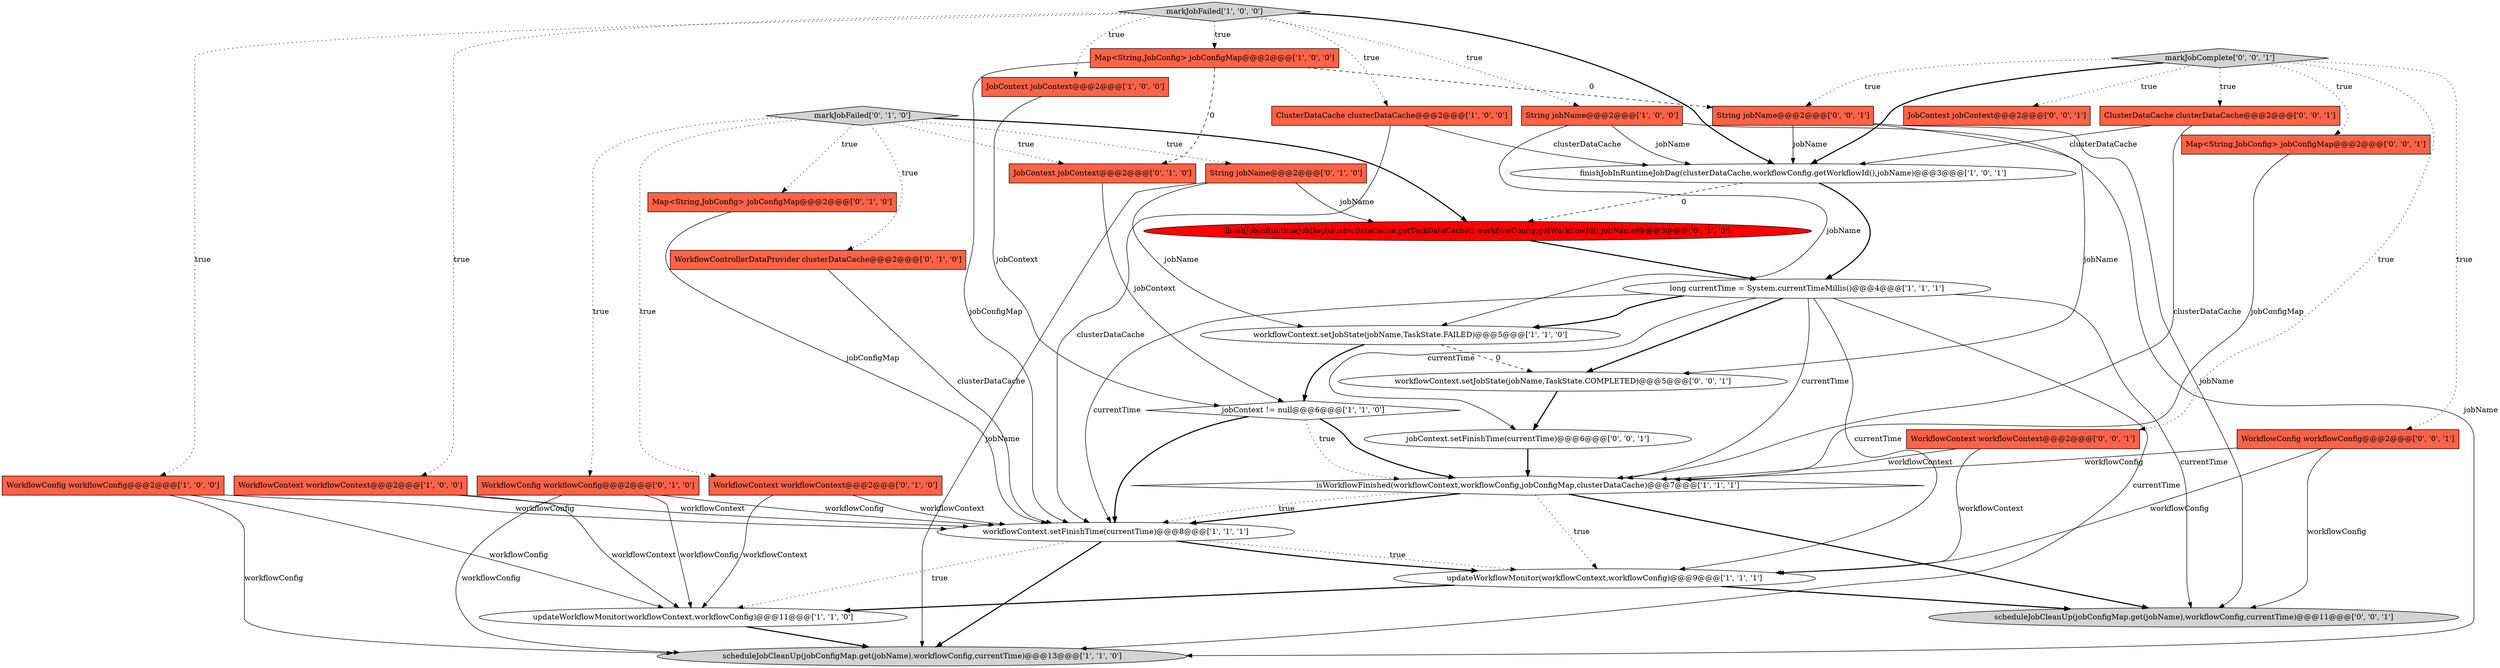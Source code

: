 digraph {
12 [style = filled, label = "isWorkflowFinished(workflowContext,workflowConfig,jobConfigMap,clusterDataCache)@@@7@@@['1', '1', '1']", fillcolor = white, shape = diamond image = "AAA0AAABBB1BBB"];
0 [style = filled, label = "WorkflowConfig workflowConfig@@@2@@@['1', '0', '0']", fillcolor = tomato, shape = box image = "AAA0AAABBB1BBB"];
24 [style = filled, label = "WorkflowConfig workflowConfig@@@2@@@['0', '0', '1']", fillcolor = tomato, shape = box image = "AAA0AAABBB3BBB"];
30 [style = filled, label = "Map<String,JobConfig> jobConfigMap@@@2@@@['0', '0', '1']", fillcolor = tomato, shape = box image = "AAA0AAABBB3BBB"];
10 [style = filled, label = "ClusterDataCache clusterDataCache@@@2@@@['1', '0', '0']", fillcolor = tomato, shape = box image = "AAA0AAABBB1BBB"];
21 [style = filled, label = "Map<String,JobConfig> jobConfigMap@@@2@@@['0', '1', '0']", fillcolor = tomato, shape = box image = "AAA0AAABBB2BBB"];
32 [style = filled, label = "scheduleJobCleanUp(jobConfigMap.get(jobName),workflowConfig,currentTime)@@@11@@@['0', '0', '1']", fillcolor = lightgray, shape = ellipse image = "AAA0AAABBB3BBB"];
6 [style = filled, label = "updateWorkflowMonitor(workflowContext,workflowConfig)@@@11@@@['1', '1', '0']", fillcolor = white, shape = ellipse image = "AAA0AAABBB1BBB"];
14 [style = filled, label = "workflowContext.setFinishTime(currentTime)@@@8@@@['1', '1', '1']", fillcolor = white, shape = ellipse image = "AAA0AAABBB1BBB"];
4 [style = filled, label = "markJobFailed['1', '0', '0']", fillcolor = lightgray, shape = diamond image = "AAA0AAABBB1BBB"];
2 [style = filled, label = "updateWorkflowMonitor(workflowContext,workflowConfig)@@@9@@@['1', '1', '1']", fillcolor = white, shape = ellipse image = "AAA0AAABBB1BBB"];
17 [style = filled, label = "WorkflowContext workflowContext@@@2@@@['0', '1', '0']", fillcolor = tomato, shape = box image = "AAA0AAABBB2BBB"];
33 [style = filled, label = "String jobName@@@2@@@['0', '0', '1']", fillcolor = tomato, shape = box image = "AAA0AAABBB3BBB"];
18 [style = filled, label = "String jobName@@@2@@@['0', '1', '0']", fillcolor = tomato, shape = box image = "AAA0AAABBB2BBB"];
1 [style = filled, label = "JobContext jobContext@@@2@@@['1', '0', '0']", fillcolor = tomato, shape = box image = "AAA0AAABBB1BBB"];
26 [style = filled, label = "markJobComplete['0', '0', '1']", fillcolor = lightgray, shape = diamond image = "AAA0AAABBB3BBB"];
16 [style = filled, label = "markJobFailed['0', '1', '0']", fillcolor = lightgray, shape = diamond image = "AAA0AAABBB2BBB"];
23 [style = filled, label = "finishJobInRuntimeJobDag(clusterDataCache.getTaskDataCache(),workflowConfig.getWorkflowId(),jobName)@@@3@@@['0', '1', '0']", fillcolor = red, shape = ellipse image = "AAA1AAABBB2BBB"];
27 [style = filled, label = "jobContext.setFinishTime(currentTime)@@@6@@@['0', '0', '1']", fillcolor = white, shape = ellipse image = "AAA0AAABBB3BBB"];
9 [style = filled, label = "jobContext != null@@@6@@@['1', '1', '0']", fillcolor = white, shape = diamond image = "AAA0AAABBB1BBB"];
3 [style = filled, label = "WorkflowContext workflowContext@@@2@@@['1', '0', '0']", fillcolor = tomato, shape = box image = "AAA0AAABBB1BBB"];
11 [style = filled, label = "scheduleJobCleanUp(jobConfigMap.get(jobName),workflowConfig,currentTime)@@@13@@@['1', '1', '0']", fillcolor = lightgray, shape = ellipse image = "AAA0AAABBB1BBB"];
29 [style = filled, label = "WorkflowContext workflowContext@@@2@@@['0', '0', '1']", fillcolor = tomato, shape = box image = "AAA0AAABBB3BBB"];
15 [style = filled, label = "Map<String,JobConfig> jobConfigMap@@@2@@@['1', '0', '0']", fillcolor = tomato, shape = box image = "AAA1AAABBB1BBB"];
19 [style = filled, label = "WorkflowControllerDataProvider clusterDataCache@@@2@@@['0', '1', '0']", fillcolor = tomato, shape = box image = "AAA0AAABBB2BBB"];
25 [style = filled, label = "ClusterDataCache clusterDataCache@@@2@@@['0', '0', '1']", fillcolor = tomato, shape = box image = "AAA0AAABBB3BBB"];
31 [style = filled, label = "workflowContext.setJobState(jobName,TaskState.COMPLETED)@@@5@@@['0', '0', '1']", fillcolor = white, shape = ellipse image = "AAA0AAABBB3BBB"];
5 [style = filled, label = "String jobName@@@2@@@['1', '0', '0']", fillcolor = tomato, shape = box image = "AAA0AAABBB1BBB"];
7 [style = filled, label = "long currentTime = System.currentTimeMillis()@@@4@@@['1', '1', '1']", fillcolor = white, shape = ellipse image = "AAA0AAABBB1BBB"];
20 [style = filled, label = "WorkflowConfig workflowConfig@@@2@@@['0', '1', '0']", fillcolor = tomato, shape = box image = "AAA0AAABBB2BBB"];
22 [style = filled, label = "JobContext jobContext@@@2@@@['0', '1', '0']", fillcolor = tomato, shape = box image = "AAA1AAABBB2BBB"];
28 [style = filled, label = "JobContext jobContext@@@2@@@['0', '0', '1']", fillcolor = tomato, shape = box image = "AAA0AAABBB3BBB"];
13 [style = filled, label = "finishJobInRuntimeJobDag(clusterDataCache,workflowConfig.getWorkflowId(),jobName)@@@3@@@['1', '0', '1']", fillcolor = white, shape = ellipse image = "AAA0AAABBB1BBB"];
8 [style = filled, label = "workflowContext.setJobState(jobName,TaskState.FAILED)@@@5@@@['1', '1', '0']", fillcolor = white, shape = ellipse image = "AAA0AAABBB1BBB"];
9->12 [style = dotted, label="true"];
4->1 [style = dotted, label="true"];
2->6 [style = bold, label=""];
24->32 [style = solid, label="workflowConfig"];
16->17 [style = dotted, label="true"];
16->20 [style = dotted, label="true"];
25->12 [style = solid, label="clusterDataCache"];
7->31 [style = bold, label=""];
7->8 [style = bold, label=""];
13->23 [style = dashed, label="0"];
15->22 [style = dashed, label="0"];
7->32 [style = solid, label="currentTime"];
26->30 [style = dotted, label="true"];
26->28 [style = dotted, label="true"];
6->11 [style = bold, label=""];
26->24 [style = dotted, label="true"];
15->33 [style = dashed, label="0"];
9->14 [style = bold, label=""];
21->14 [style = solid, label="jobConfigMap"];
2->32 [style = bold, label=""];
25->13 [style = solid, label="clusterDataCache"];
7->11 [style = solid, label="currentTime"];
14->11 [style = bold, label=""];
19->14 [style = solid, label="clusterDataCache"];
33->13 [style = solid, label="jobName"];
18->8 [style = solid, label="jobName"];
14->2 [style = dotted, label="true"];
0->11 [style = solid, label="workflowConfig"];
27->12 [style = bold, label=""];
24->12 [style = solid, label="workflowConfig"];
4->0 [style = dotted, label="true"];
12->2 [style = dotted, label="true"];
1->9 [style = solid, label="jobContext"];
29->12 [style = solid, label="workflowContext"];
17->14 [style = solid, label="workflowContext"];
3->6 [style = solid, label="workflowContext"];
22->9 [style = solid, label="jobContext"];
7->2 [style = solid, label="currentTime"];
26->13 [style = bold, label=""];
15->14 [style = solid, label="jobConfigMap"];
31->27 [style = bold, label=""];
5->13 [style = solid, label="jobName"];
29->2 [style = solid, label="workflowContext"];
0->14 [style = solid, label="workflowConfig"];
3->14 [style = solid, label="workflowContext"];
12->14 [style = bold, label=""];
16->21 [style = dotted, label="true"];
23->7 [style = bold, label=""];
20->6 [style = solid, label="workflowConfig"];
5->8 [style = solid, label="jobName"];
16->18 [style = dotted, label="true"];
4->5 [style = dotted, label="true"];
26->33 [style = dotted, label="true"];
4->10 [style = dotted, label="true"];
4->13 [style = bold, label=""];
5->11 [style = solid, label="jobName"];
12->32 [style = bold, label=""];
16->23 [style = bold, label=""];
4->15 [style = dotted, label="true"];
4->3 [style = dotted, label="true"];
30->12 [style = solid, label="jobConfigMap"];
14->2 [style = bold, label=""];
9->12 [style = bold, label=""];
17->6 [style = solid, label="workflowContext"];
14->6 [style = dotted, label="true"];
16->19 [style = dotted, label="true"];
33->31 [style = solid, label="jobName"];
26->25 [style = dotted, label="true"];
20->14 [style = solid, label="workflowConfig"];
18->23 [style = solid, label="jobName"];
24->2 [style = solid, label="workflowConfig"];
7->12 [style = solid, label="currentTime"];
16->22 [style = dotted, label="true"];
20->11 [style = solid, label="workflowConfig"];
10->13 [style = solid, label="clusterDataCache"];
12->14 [style = dotted, label="true"];
18->11 [style = solid, label="jobName"];
10->14 [style = solid, label="clusterDataCache"];
13->7 [style = bold, label=""];
7->14 [style = solid, label="currentTime"];
8->9 [style = bold, label=""];
26->29 [style = dotted, label="true"];
0->6 [style = solid, label="workflowConfig"];
8->31 [style = dashed, label="0"];
7->27 [style = solid, label="currentTime"];
33->32 [style = solid, label="jobName"];
}
